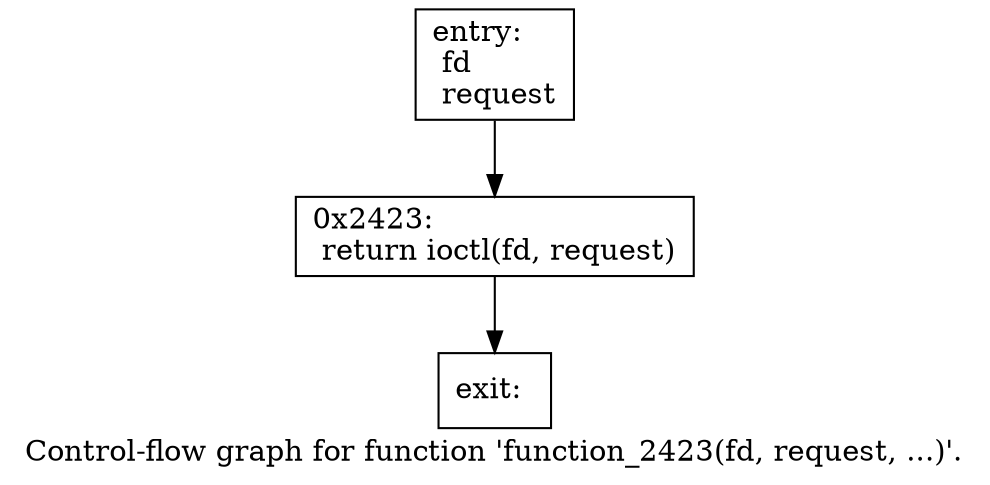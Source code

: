 digraph "Control-flow graph for function 'function_2423(fd, request, ...)'." {
  label="Control-flow graph for function 'function_2423(fd, request, ...)'.";
  node [shape=record];

  Node07710C58 [label="{entry:\l  fd\l  request\l}"];
  Node07710C58 -> Node07711948;
  Node07711948 [label="{0x2423:\l  return ioctl(fd, request)\l}"];
  Node07711948 -> Node07711900;
  Node07711900 [label="{exit:\l}"];

}
